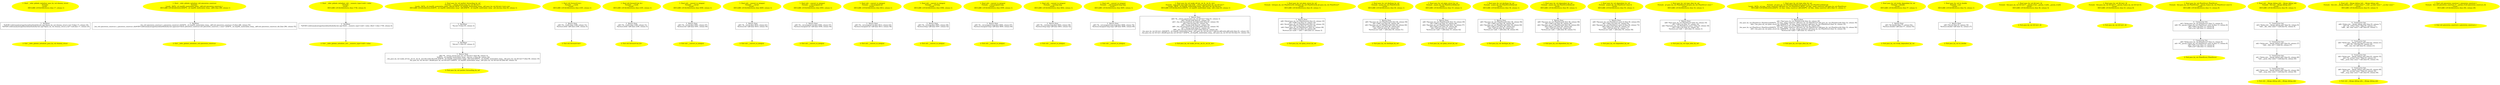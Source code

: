/* @generated */
digraph cfg {
"dummy_struct#__infer_globals_initializer_pass_by_val.24fe54080733cebf362d2b34e691bb44_1" [label="1: Start __infer_globals_initializer_pass_by_val::dummy_struct\nFormals: \nLocals:  \n   DECLARE_LOCALS(&return); [line 17, column 1]\n " color=yellow style=filled]
	

	 "dummy_struct#__infer_globals_initializer_pass_by_val.24fe54080733cebf362d2b34e691bb44_1" -> "dummy_struct#__infer_globals_initializer_pass_by_val.24fe54080733cebf362d2b34e691bb44_3" ;
"dummy_struct#__infer_globals_initializer_pass_by_val.24fe54080733cebf362d2b34e691bb44_2" [label="2: Exit __infer_globals_initializer_pass_by_val::dummy_struct \n  " color=yellow style=filled]
	

"dummy_struct#__infer_globals_initializer_pass_by_val.24fe54080733cebf362d2b34e691bb44_3" [label="3:  DeclStmt \n   *&#GB<codetoanalyze/cpp/shared/methods/byvals.cpp>$pass_by_val::dummy_struct.x:int=0 [line 17, column 25]\n  *&#GB<codetoanalyze/cpp/shared/methods/byvals.cpp>$pass_by_val::dummy_struct.y:int*=null [line 17, column 25]\n " shape="box"]
	

	 "dummy_struct#__infer_globals_initializer_pass_by_val.24fe54080733cebf362d2b34e691bb44_3" -> "dummy_struct#__infer_globals_initializer_pass_by_val.24fe54080733cebf362d2b34e691bb44_2" ;
"piecewise_construct#__infer_globals_initializer_std.a38961a5a6e5f6ecbae901423d9145cf_1" [label="1: Start __infer_globals_initializer_std::piecewise_construct\nFormals: \nLocals:  0$?%__sil_tmpSIL_materialize_temp__n$0:std::piecewise_construct_t \n   DECLARE_LOCALS(&return,&0$?%__sil_tmpSIL_materialize_temp__n$0); [line 296, column 1]\n " color=yellow style=filled]
	

	 "piecewise_construct#__infer_globals_initializer_std.a38961a5a6e5f6ecbae901423d9145cf_1" -> "piecewise_construct#__infer_globals_initializer_std.a38961a5a6e5f6ecbae901423d9145cf_3" ;
"piecewise_construct#__infer_globals_initializer_std.a38961a5a6e5f6ecbae901423d9145cf_2" [label="2: Exit __infer_globals_initializer_std::piecewise_construct \n  " color=yellow style=filled]
	

"piecewise_construct#__infer_globals_initializer_std.a38961a5a6e5f6ecbae901423d9145cf_3" [label="3:  DeclStmt \n   _fun_std::piecewise_construct_t_piecewise_construct_t(&0$?%__sil_tmpSIL_materialize_temp__n$0:std::piecewise_construct_t*) [line 296, column 55]\n  _fun_std::piecewise_construct_t_piecewise_construct_t(&#GB<codetoanalyze/cpp/shared/methods/byvals.cpp|const>$std::piecewise_construct:std::piecewise_construct_t const *,&0$?%__sil_tmpSIL_materialize_temp__n$0:std::piecewise_construct_t&) [line 296, column 55]\n " shape="box"]
	

	 "piecewise_construct#__infer_globals_initializer_std.a38961a5a6e5f6ecbae901423d9145cf_3" -> "piecewise_construct#__infer_globals_initializer_std.a38961a5a6e5f6ecbae901423d9145cf_2" ;
"value#__numeric_type<void>#__infer_globals_initializer_std.47862f77402cf0b9a8f85342f9963960_1" [label="1: Start __infer_globals_initializer_std::__numeric_type<void>::value\nFormals: \nLocals:  \n   DECLARE_LOCALS(&return); [line 1738, column 4]\n " color=yellow style=filled]
	

	 "value#__numeric_type<void>#__infer_globals_initializer_std.47862f77402cf0b9a8f85342f9963960_1" -> "value#__numeric_type<void>#__infer_globals_initializer_std.47862f77402cf0b9a8f85342f9963960_3" ;
"value#__numeric_type<void>#__infer_globals_initializer_std.47862f77402cf0b9a8f85342f9963960_2" [label="2: Exit __infer_globals_initializer_std::__numeric_type<void>::value \n  " color=yellow style=filled]
	

"value#__numeric_type<void>#__infer_globals_initializer_std.47862f77402cf0b9a8f85342f9963960_3" [label="3:  DeclStmt \n   *&#GB<codetoanalyze/cpp/shared/methods/byvals.cpp>$std::__numeric_type<void>::value:_Bool=1 [line 1738, column 4]\n " shape="box"]
	

	 "value#__numeric_type<void>#__infer_globals_initializer_std.47862f77402cf0b9a8f85342f9963960_3" -> "value#__numeric_type<void>#__infer_globals_initializer_std.47862f77402cf0b9a8f85342f9963960_2" ;
"perfect_forwarding_by_ref#pass_by_val#7578991627406493712.47db45acfc842e77ec927aa5a23ec0ee_1" [label="1: Start pass_by_val::perfect_forwarding_by_ref\nFormals:  __return_param:pass_by_val::Id<int>*\nLocals:  0$?%__sil_tmpSIL_materialize_temp__n$2:int 0$?%__sil_tmpSIL_materialize_temp__n$1:pass_by_val::Id<int> b:int a:int \n   DECLARE_LOCALS(&return,&0$?%__sil_tmpSIL_materialize_temp__n$2,&0$?%__sil_tmpSIL_materialize_temp__n$1,&b,&a); [line 64, column 1]\n " color=yellow style=filled]
	

	 "perfect_forwarding_by_ref#pass_by_val#7578991627406493712.47db45acfc842e77ec927aa5a23ec0ee_1" -> "perfect_forwarding_by_ref#pass_by_val#7578991627406493712.47db45acfc842e77ec927aa5a23ec0ee_5" ;
"perfect_forwarding_by_ref#pass_by_val#7578991627406493712.47db45acfc842e77ec927aa5a23ec0ee_2" [label="2: Exit pass_by_val::perfect_forwarding_by_ref \n  " color=yellow style=filled]
	

"perfect_forwarding_by_ref#pass_by_val#7578991627406493712.47db45acfc842e77ec927aa5a23ec0ee_3" [label="3:  Return Stmt \n   n$0=*&__return_param:pass_by_val::Id<int>* [line 66, column 3]\n  *&0$?%__sil_tmpSIL_materialize_temp__n$2:int=2 [line 66, column 29]\n  _fun_pass_by_val::make_id<int,_int_&,_int_&,_int>(&a:int&,&b:int&,&0$?%__sil_tmpSIL_materialize_temp__n$2:int&,&0$?%__sil_tmpSIL_materialize_temp__n$1:pass_by_val::Id<int>*) [line 66, column 10]\n  _fun_pass_by_val::Id<int>_Id(n$0:pass_by_val::Id<int>*,&0$?%__sil_tmpSIL_materialize_temp__n$1:pass_by_val::Id<int>&) [line 66, column 10]\n " shape="box"]
	

	 "perfect_forwarding_by_ref#pass_by_val#7578991627406493712.47db45acfc842e77ec927aa5a23ec0ee_3" -> "perfect_forwarding_by_ref#pass_by_val#7578991627406493712.47db45acfc842e77ec927aa5a23ec0ee_2" ;
"perfect_forwarding_by_ref#pass_by_val#7578991627406493712.47db45acfc842e77ec927aa5a23ec0ee_4" [label="4:  DeclStmt \n   *&b:int=1 [line 65, column 3]\n " shape="box"]
	

	 "perfect_forwarding_by_ref#pass_by_val#7578991627406493712.47db45acfc842e77ec927aa5a23ec0ee_4" -> "perfect_forwarding_by_ref#pass_by_val#7578991627406493712.47db45acfc842e77ec927aa5a23ec0ee_3" ;
"perfect_forwarding_by_ref#pass_by_val#7578991627406493712.47db45acfc842e77ec927aa5a23ec0ee_5" [label="5:  DeclStmt \n   *&a:int=0 [line 65, column 3]\n " shape="box"]
	

	 "perfect_forwarding_by_ref#pass_by_val#7578991627406493712.47db45acfc842e77ec927aa5a23ec0ee_5" -> "perfect_forwarding_by_ref#pass_by_val#7578991627406493712.47db45acfc842e77ec927aa5a23ec0ee_4" ;
"forward<int>#std#5548362574050729124.664bf3a19e8401f31df778b67554bdae_1" [label="1: Start std::forward<int>\nFormals:  __t:int&\nLocals:  \n   DECLARE_LOCALS(&return); [line 2185, column 1]\n " color=yellow style=filled]
	

	 "forward<int>#std#5548362574050729124.664bf3a19e8401f31df778b67554bdae_1" -> "forward<int>#std#5548362574050729124.664bf3a19e8401f31df778b67554bdae_3" ;
"forward<int>#std#5548362574050729124.664bf3a19e8401f31df778b67554bdae_2" [label="2: Exit std::forward<int> \n  " color=yellow style=filled]
	

"forward<int>#std#5548362574050729124.664bf3a19e8401f31df778b67554bdae_3" [label="3:  Return Stmt \n   n$0=*&__t:int& [line 2189, column 31]\n  *&return:int&=n$0 [line 2189, column 5]\n " shape="box"]
	

	 "forward<int>#std#5548362574050729124.664bf3a19e8401f31df778b67554bdae_3" -> "forward<int>#std#5548362574050729124.664bf3a19e8401f31df778b67554bdae_2" ;
"forward<int_&>#std#2714018779968350623.5a6c534312c02b38db42a98e7dfe7983_1" [label="1: Start std::forward<int_&>\nFormals:  __t:int&\nLocals:  \n   DECLARE_LOCALS(&return); [line 2185, column 1]\n " color=yellow style=filled]
	

	 "forward<int_&>#std#2714018779968350623.5a6c534312c02b38db42a98e7dfe7983_1" -> "forward<int_&>#std#2714018779968350623.5a6c534312c02b38db42a98e7dfe7983_3" ;
"forward<int_&>#std#2714018779968350623.5a6c534312c02b38db42a98e7dfe7983_2" [label="2: Exit std::forward<int_&> \n  " color=yellow style=filled]
	

"forward<int_&>#std#2714018779968350623.5a6c534312c02b38db42a98e7dfe7983_3" [label="3:  Return Stmt \n   n$0=*&__t:int& [line 2189, column 31]\n  *&return:int&=n$0 [line 2189, column 5]\n " shape="box"]
	

	 "forward<int_&>#std#2714018779968350623.5a6c534312c02b38db42a98e7dfe7983_3" -> "forward<int_&>#std#2714018779968350623.5a6c534312c02b38db42a98e7dfe7983_2" ;
"__convert_to_integral#std#18203946051870259524.786d56ace7d9e294cffb725c2e0b3002_1" [label="1: Start std::__convert_to_integral\nFormals:  __val:int\nLocals:  \n   DECLARE_LOCALS(&return); [line 4590, column 1]\n " color=yellow style=filled]
	

	 "__convert_to_integral#std#18203946051870259524.786d56ace7d9e294cffb725c2e0b3002_1" -> "__convert_to_integral#std#18203946051870259524.786d56ace7d9e294cffb725c2e0b3002_3" ;
"__convert_to_integral#std#18203946051870259524.786d56ace7d9e294cffb725c2e0b3002_2" [label="2: Exit std::__convert_to_integral \n  " color=yellow style=filled]
	

"__convert_to_integral#std#18203946051870259524.786d56ace7d9e294cffb725c2e0b3002_3" [label="3:  Return Stmt \n   n$0=*&__val:int [line 4591, column 47]\n  *&return:int=n$0 [line 4591, column 40]\n " shape="box"]
	

	 "__convert_to_integral#std#18203946051870259524.786d56ace7d9e294cffb725c2e0b3002_3" -> "__convert_to_integral#std#18203946051870259524.786d56ace7d9e294cffb725c2e0b3002_2" ;
"__convert_to_integral#std#18203944952358631313.9a3242fdeb903dc6e8702bc93bb6ac67_1" [label="1: Start std::__convert_to_integral\nFormals:  __val:int\nLocals:  \n   DECLARE_LOCALS(&return); [line 4609, column 1]\n " color=yellow style=filled]
	

	 "__convert_to_integral#std#18203944952358631313.9a3242fdeb903dc6e8702bc93bb6ac67_1" -> "__convert_to_integral#std#18203944952358631313.9a3242fdeb903dc6e8702bc93bb6ac67_3" ;
"__convert_to_integral#std#18203944952358631313.9a3242fdeb903dc6e8702bc93bb6ac67_2" [label="2: Exit std::__convert_to_integral \n  " color=yellow style=filled]
	

"__convert_to_integral#std#18203944952358631313.9a3242fdeb903dc6e8702bc93bb6ac67_3" [label="3:  Return Stmt \n   n$0=*&__val:int [line 4610, column 61]\n  *&return:int=n$0 [line 4610, column 54]\n " shape="box"]
	

	 "__convert_to_integral#std#18203944952358631313.9a3242fdeb903dc6e8702bc93bb6ac67_3" -> "__convert_to_integral#std#18203944952358631313.9a3242fdeb903dc6e8702bc93bb6ac67_2" ;
"__convert_to_integral#std#18203949350405144157.9f218a91fc3ee0ab3f5a9696bcfafca0_1" [label="1: Start std::__convert_to_integral\nFormals:  __val:unsigned int\nLocals:  \n   DECLARE_LOCALS(&return); [line 4593, column 1]\n " color=yellow style=filled]
	

	 "__convert_to_integral#std#18203949350405144157.9f218a91fc3ee0ab3f5a9696bcfafca0_1" -> "__convert_to_integral#std#18203949350405144157.9f218a91fc3ee0ab3f5a9696bcfafca0_3" ;
"__convert_to_integral#std#18203949350405144157.9f218a91fc3ee0ab3f5a9696bcfafca0_2" [label="2: Exit std::__convert_to_integral \n  " color=yellow style=filled]
	

"__convert_to_integral#std#18203949350405144157.9f218a91fc3ee0ab3f5a9696bcfafca0_3" [label="3:  Return Stmt \n   n$0=*&__val:unsigned int [line 4594, column 57]\n  *&return:unsigned int=n$0 [line 4594, column 50]\n " shape="box"]
	

	 "__convert_to_integral#std#18203949350405144157.9f218a91fc3ee0ab3f5a9696bcfafca0_3" -> "__convert_to_integral#std#18203949350405144157.9f218a91fc3ee0ab3f5a9696bcfafca0_2" ;
"__convert_to_integral#std#18203943852847003102.8f2920b58f70b12797286a40dfc4147a_1" [label="1: Start std::__convert_to_integral\nFormals:  __val:unsigned int\nLocals:  \n   DECLARE_LOCALS(&return); [line 4612, column 1]\n " color=yellow style=filled]
	

	 "__convert_to_integral#std#18203943852847003102.8f2920b58f70b12797286a40dfc4147a_1" -> "__convert_to_integral#std#18203943852847003102.8f2920b58f70b12797286a40dfc4147a_3" ;
"__convert_to_integral#std#18203943852847003102.8f2920b58f70b12797286a40dfc4147a_2" [label="2: Exit std::__convert_to_integral \n  " color=yellow style=filled]
	

"__convert_to_integral#std#18203943852847003102.8f2920b58f70b12797286a40dfc4147a_3" [label="3:  Return Stmt \n   n$0=*&__val:unsigned int [line 4613, column 63]\n  *&return:unsigned int=n$0 [line 4613, column 56]\n " shape="box"]
	

	 "__convert_to_integral#std#18203943852847003102.8f2920b58f70b12797286a40dfc4147a_3" -> "__convert_to_integral#std#18203943852847003102.8f2920b58f70b12797286a40dfc4147a_2" ;
"__convert_to_integral#std#18203942753335374891.29ee25a15ba8a308015d3a4aeb5da775_1" [label="1: Start std::__convert_to_integral\nFormals:  __val:long\nLocals:  \n   DECLARE_LOCALS(&return); [line 4596, column 1]\n " color=yellow style=filled]
	

	 "__convert_to_integral#std#18203942753335374891.29ee25a15ba8a308015d3a4aeb5da775_1" -> "__convert_to_integral#std#18203942753335374891.29ee25a15ba8a308015d3a4aeb5da775_3" ;
"__convert_to_integral#std#18203942753335374891.29ee25a15ba8a308015d3a4aeb5da775_2" [label="2: Exit std::__convert_to_integral \n  " color=yellow style=filled]
	

"__convert_to_integral#std#18203942753335374891.29ee25a15ba8a308015d3a4aeb5da775_3" [label="3:  Return Stmt \n   n$0=*&__val:long [line 4597, column 49]\n  *&return:long=n$0 [line 4597, column 42]\n " shape="box"]
	

	 "__convert_to_integral#std#18203942753335374891.29ee25a15ba8a308015d3a4aeb5da775_3" -> "__convert_to_integral#std#18203942753335374891.29ee25a15ba8a308015d3a4aeb5da775_2" ;
"__convert_to_integral#std#18203941653823746680.91314e051bc6514bf07264f2739b3232_1" [label="1: Start std::__convert_to_integral\nFormals:  __val:unsigned long\nLocals:  \n   DECLARE_LOCALS(&return); [line 4599, column 1]\n " color=yellow style=filled]
	

	 "__convert_to_integral#std#18203941653823746680.91314e051bc6514bf07264f2739b3232_1" -> "__convert_to_integral#std#18203941653823746680.91314e051bc6514bf07264f2739b3232_3" ;
"__convert_to_integral#std#18203941653823746680.91314e051bc6514bf07264f2739b3232_2" [label="2: Exit std::__convert_to_integral \n  " color=yellow style=filled]
	

"__convert_to_integral#std#18203941653823746680.91314e051bc6514bf07264f2739b3232_3" [label="3:  Return Stmt \n   n$0=*&__val:unsigned long [line 4600, column 67]\n  *&return:unsigned long=n$0 [line 4600, column 60]\n " shape="box"]
	

	 "__convert_to_integral#std#18203941653823746680.91314e051bc6514bf07264f2739b3232_3" -> "__convert_to_integral#std#18203941653823746680.91314e051bc6514bf07264f2739b3232_2" ;
"__convert_to_integral#std#18203964743567939111.a71ca871e4c0fed0ecd2c8fe001f34de_1" [label="1: Start std::__convert_to_integral\nFormals:  __val:long long\nLocals:  \n   DECLARE_LOCALS(&return); [line 4602, column 1]\n " color=yellow style=filled]
	

	 "__convert_to_integral#std#18203964743567939111.a71ca871e4c0fed0ecd2c8fe001f34de_1" -> "__convert_to_integral#std#18203964743567939111.a71ca871e4c0fed0ecd2c8fe001f34de_3" ;
"__convert_to_integral#std#18203964743567939111.a71ca871e4c0fed0ecd2c8fe001f34de_2" [label="2: Exit std::__convert_to_integral \n  " color=yellow style=filled]
	

"__convert_to_integral#std#18203964743567939111.a71ca871e4c0fed0ecd2c8fe001f34de_3" [label="3:  Return Stmt \n   n$0=*&__val:long long [line 4603, column 59]\n  *&return:long long=n$0 [line 4603, column 52]\n " shape="box"]
	

	 "__convert_to_integral#std#18203964743567939111.a71ca871e4c0fed0ecd2c8fe001f34de_3" -> "__convert_to_integral#std#18203964743567939111.a71ca871e4c0fed0ecd2c8fe001f34de_2" ;
"__convert_to_integral#std#18203963644056310900.85b99415f2ab9597604bfc9d379da576_1" [label="1: Start std::__convert_to_integral\nFormals:  __val:unsigned long long\nLocals:  \n   DECLARE_LOCALS(&return); [line 4605, column 1]\n " color=yellow style=filled]
	

	 "__convert_to_integral#std#18203963644056310900.85b99415f2ab9597604bfc9d379da576_1" -> "__convert_to_integral#std#18203963644056310900.85b99415f2ab9597604bfc9d379da576_3" ;
"__convert_to_integral#std#18203963644056310900.85b99415f2ab9597604bfc9d379da576_2" [label="2: Exit std::__convert_to_integral \n  " color=yellow style=filled]
	

"__convert_to_integral#std#18203963644056310900.85b99415f2ab9597604bfc9d379da576_3" [label="3:  Return Stmt \n   n$0=*&__val:unsigned long long [line 4606, column 76]\n  *&return:unsigned long long=n$0 [line 4606, column 69]\n " shape="box"]
	

	 "__convert_to_integral#std#18203963644056310900.85b99415f2ab9597604bfc9d379da576_3" -> "__convert_to_integral#std#18203963644056310900.85b99415f2ab9597604bfc9d379da576_2" ;
"make_id<int,_int_&,_int_&,_int>#pass_by_val#6647322778693099135.2f2dd9bec9bb8475abd845248a5b9203_1" [label="1: Start pass_by_val::make_id<int,_int_&,_int_&,_int>\nFormals:  args:int& args:int& args:int& __return_param:pass_by_val::Id<int>*\nLocals:  0$?%__sil_tmpSIL_materialize_temp__n$1:pass_by_val::Id<int> \n   DECLARE_LOCALS(&return,&0$?%__sil_tmpSIL_materialize_temp__n$1); [line 60, column 1]\n " color=yellow style=filled]
	

	 "make_id<int,_int_&,_int_&,_int>#pass_by_val#6647322778693099135.2f2dd9bec9bb8475abd845248a5b9203_1" -> "make_id<int,_int_&,_int_&,_int>#pass_by_val#6647322778693099135.2f2dd9bec9bb8475abd845248a5b9203_3" ;
"make_id<int,_int_&,_int_&,_int>#pass_by_val#6647322778693099135.2f2dd9bec9bb8475abd845248a5b9203_2" [label="2: Exit pass_by_val::make_id<int,_int_&,_int_&,_int> \n  " color=yellow style=filled]
	

"make_id<int,_int_&,_int_&,_int>#pass_by_val#6647322778693099135.2f2dd9bec9bb8475abd845248a5b9203_3" [label="3:  Return Stmt \n   n$0=*&__return_param:pass_by_val::Id<int>* [line 61, column 3]\n  n$2=*&args:int& [line 61, column 35]\n  n$3=_fun_std::forward<int_&>(n$2:int&) [line 61, column 16]\n  n$4=*n$3:int [line 61, column 16]\n  n$5=*&args:int& [line 61, column 35]\n  n$6=_fun_std::forward<int_&>(n$5:int&) [line 61, column 16]\n  n$7=*&args:int& [line 61, column 35]\n  n$8=_fun_std::forward<int>(n$7:int&) [line 61, column 16]\n  _fun_pass_by_val::Id<int>_Id(&0$?%__sil_tmpSIL_materialize_temp__n$1:pass_by_val::Id<int>*,n$4:int,n$6:int&,n$8:int&) [line 61, column 10]\n  _fun_pass_by_val::Id<int>_Id(n$0:pass_by_val::Id<int>*,&0$?%__sil_tmpSIL_materialize_temp__n$1:pass_by_val::Id<int>&) [line 61, column 10]\n " shape="box"]
	

	 "make_id<int,_int_&,_int_&,_int>#pass_by_val#6647322778693099135.2f2dd9bec9bb8475abd845248a5b9203_3" -> "make_id<int,_int_&,_int_&,_int>#pass_by_val#6647322778693099135.2f2dd9bec9bb8475abd845248a5b9203_2" ;
"plain_struct_by_ref#pass_by_val#2657428317109106311.700667e64fd3e54821e50cc02318a193_1" [label="1: Start pass_by_val::plain_struct_by_ref\nFormals:  lref:pass_by_val::PlainStruct& rref:pass_by_val::PlainStruct& ptr:pass_by_val::PlainStruct*\nLocals:  \n   DECLARE_LOCALS(&return); [line 20, column 1]\n " color=yellow style=filled]
	

	 "plain_struct_by_ref#pass_by_val#2657428317109106311.700667e64fd3e54821e50cc02318a193_1" -> "plain_struct_by_ref#pass_by_val#2657428317109106311.700667e64fd3e54821e50cc02318a193_3" ;
"plain_struct_by_ref#pass_by_val#2657428317109106311.700667e64fd3e54821e50cc02318a193_2" [label="2: Exit pass_by_val::plain_struct_by_ref \n  " color=yellow style=filled]
	

"plain_struct_by_ref#pass_by_val#2657428317109106311.700667e64fd3e54821e50cc02318a193_3" [label="3:  Return Stmt \n   n$0=*&lref:pass_by_val::PlainStruct& [line 23, column 10]\n  n$1=*n$0.x:int [line 23, column 10]\n  n$2=*&rref:pass_by_val::PlainStruct& [line 23, column 19]\n  n$3=*n$2.x:int [line 23, column 19]\n  n$4=*&ptr:pass_by_val::PlainStruct* [line 23, column 28]\n  n$5=*n$4.x:int [line 23, column 28]\n  *&return:int=((n$1 + n$3) + n$5) [line 23, column 3]\n " shape="box"]
	

	 "plain_struct_by_ref#pass_by_val#2657428317109106311.700667e64fd3e54821e50cc02318a193_3" -> "plain_struct_by_ref#pass_by_val#2657428317109106311.700667e64fd3e54821e50cc02318a193_2" ;
"decltype_by_ref#pass_by_val#7827598625585178144.8fa35b5b24f764bae803ce1f6e468516_1" [label="1: Start pass_by_val::decltype_by_ref\nFormals:  p:pass_by_val::PlainStruct&\nLocals:  \n   DECLARE_LOCALS(&return); [line 40, column 1]\n " color=yellow style=filled]
	

	 "decltype_by_ref#pass_by_val#7827598625585178144.8fa35b5b24f764bae803ce1f6e468516_1" -> "decltype_by_ref#pass_by_val#7827598625585178144.8fa35b5b24f764bae803ce1f6e468516_3" ;
"decltype_by_ref#pass_by_val#7827598625585178144.8fa35b5b24f764bae803ce1f6e468516_2" [label="2: Exit pass_by_val::decltype_by_ref \n  " color=yellow style=filled]
	

"decltype_by_ref#pass_by_val#7827598625585178144.8fa35b5b24f764bae803ce1f6e468516_3" [label="3:  Return Stmt \n   n$0=*&p:pass_by_val::PlainStruct& [line 40, column 58]\n  n$1=*n$0.x:int [line 40, column 58]\n  n$2=*&p:pass_by_val::PlainStruct& [line 40, column 66]\n  n$3=*n$2.y:int* [line 40, column 65]\n  n$4=*n$3:int [line 40, column 64]\n  *&return:int=(n$1 + n$4) [line 40, column 51]\n " shape="box"]
	

	 "decltype_by_ref#pass_by_val#7827598625585178144.8fa35b5b24f764bae803ce1f6e468516_3" -> "decltype_by_ref#pass_by_val#7827598625585178144.8fa35b5b24f764bae803ce1f6e468516_2" ;
"plain_struct_by_val#pass_by_val#7415219466606029544.eb0e0bdde375e8d1716470ec792b2450_1" [label="1: Start pass_by_val::plain_struct_by_val\nFormals:  p:pass_by_val::PlainStruct&(byval)\nLocals:  \n   DECLARE_LOCALS(&return); [line 19, column 1]\n " color=yellow style=filled]
	

	 "plain_struct_by_val#pass_by_val#7415219466606029544.eb0e0bdde375e8d1716470ec792b2450_1" -> "plain_struct_by_val#pass_by_val#7415219466606029544.eb0e0bdde375e8d1716470ec792b2450_3" ;
"plain_struct_by_val#pass_by_val#7415219466606029544.eb0e0bdde375e8d1716470ec792b2450_2" [label="2: Exit pass_by_val::plain_struct_by_val \n  " color=yellow style=filled]
	

"plain_struct_by_val#pass_by_val#7415219466606029544.eb0e0bdde375e8d1716470ec792b2450_3" [label="3:  Return Stmt \n   n$0=*&p:pass_by_val::PlainStruct& [line 19, column 49]\n  n$1=*n$0.x:int [line 19, column 49]\n  n$2=*&p:pass_by_val::PlainStruct& [line 19, column 57]\n  n$3=*n$2.y:int* [line 19, column 56]\n  n$4=*n$3:int [line 19, column 55]\n  *&return:int=(n$1 + n$4) [line 19, column 42]\n " shape="box"]
	

	 "plain_struct_by_val#pass_by_val#7415219466606029544.eb0e0bdde375e8d1716470ec792b2450_3" -> "plain_struct_by_val#pass_by_val#7415219466606029544.eb0e0bdde375e8d1716470ec792b2450_2" ;
"decltype_by_val#pass_by_val#14279156289723785232.72f90cb8cd80d6281316dd4fe0c3453c_1" [label="1: Start pass_by_val::decltype_by_val\nFormals:  p:pass_by_val::PlainStruct&(byval)\nLocals:  \n   DECLARE_LOCALS(&return); [line 38, column 1]\n " color=yellow style=filled]
	

	 "decltype_by_val#pass_by_val#14279156289723785232.72f90cb8cd80d6281316dd4fe0c3453c_1" -> "decltype_by_val#pass_by_val#14279156289723785232.72f90cb8cd80d6281316dd4fe0c3453c_3" ;
"decltype_by_val#pass_by_val#14279156289723785232.72f90cb8cd80d6281316dd4fe0c3453c_2" [label="2: Exit pass_by_val::decltype_by_val \n  " color=yellow style=filled]
	

"decltype_by_val#pass_by_val#14279156289723785232.72f90cb8cd80d6281316dd4fe0c3453c_3" [label="3:  Return Stmt \n   n$0=*&p:pass_by_val::PlainStruct& [line 38, column 56]\n  n$1=*n$0.x:int [line 38, column 56]\n  n$2=*&p:pass_by_val::PlainStruct& [line 38, column 64]\n  n$3=*n$2.y:int* [line 38, column 63]\n  n$4=*n$3:int [line 38, column 62]\n  *&return:int=(n$1 + n$4) [line 38, column 49]\n " shape="box"]
	

	 "decltype_by_val#pass_by_val#14279156289723785232.72f90cb8cd80d6281316dd4fe0c3453c_3" -> "decltype_by_val#pass_by_val#14279156289723785232.72f90cb8cd80d6281316dd4fe0c3453c_2" ;
"dependent_by_val#pass_by_val#16173371529174507122.c006229ea6b255a1298dc7d547bac014_1" [label="1: Start pass_by_val::dependent_by_val\nFormals:  p:pass_by_val::PlainStruct&(byval)\nLocals:  \n   DECLARE_LOCALS(&return); [line 49, column 1]\n " color=yellow style=filled]
	

	 "dependent_by_val#pass_by_val#16173371529174507122.c006229ea6b255a1298dc7d547bac014_1" -> "dependent_by_val#pass_by_val#16173371529174507122.c006229ea6b255a1298dc7d547bac014_3" ;
"dependent_by_val#pass_by_val#16173371529174507122.c006229ea6b255a1298dc7d547bac014_2" [label="2: Exit pass_by_val::dependent_by_val \n  " color=yellow style=filled]
	

"dependent_by_val#pass_by_val#16173371529174507122.c006229ea6b255a1298dc7d547bac014_3" [label="3:  Return Stmt \n   n$0=*&p:pass_by_val::PlainStruct& [line 49, column 58]\n  n$1=*n$0.x:int [line 49, column 58]\n  n$2=*&p:pass_by_val::PlainStruct& [line 49, column 66]\n  n$3=*n$2.y:int* [line 49, column 65]\n  n$4=*n$3:int [line 49, column 64]\n  *&return:int=(n$1 + n$4) [line 49, column 51]\n " shape="box"]
	

	 "dependent_by_val#pass_by_val#16173371529174507122.c006229ea6b255a1298dc7d547bac014_3" -> "dependent_by_val#pass_by_val#16173371529174507122.c006229ea6b255a1298dc7d547bac014_2" ;
"dependent_by_ref#pass_by_val#15143379324942623593.5ccf1ab5c879a0bcfec55b566c6a60db_1" [label="1: Start pass_by_val::dependent_by_ref\nFormals:  p:pass_by_val::PlainStruct const &\nLocals:  \n   DECLARE_LOCALS(&return); [line 50, column 1]\n " color=yellow style=filled]
	

	 "dependent_by_ref#pass_by_val#15143379324942623593.5ccf1ab5c879a0bcfec55b566c6a60db_1" -> "dependent_by_ref#pass_by_val#15143379324942623593.5ccf1ab5c879a0bcfec55b566c6a60db_3" ;
"dependent_by_ref#pass_by_val#15143379324942623593.5ccf1ab5c879a0bcfec55b566c6a60db_2" [label="2: Exit pass_by_val::dependent_by_ref \n  " color=yellow style=filled]
	

"dependent_by_ref#pass_by_val#15143379324942623593.5ccf1ab5c879a0bcfec55b566c6a60db_3" [label="3:  Return Stmt \n   n$0=*&p:pass_by_val::PlainStruct const & [line 50, column 65]\n  n$1=*n$0.x:int [line 50, column 65]\n  n$2=*&p:pass_by_val::PlainStruct const & [line 50, column 73]\n  n$3=*n$2.y:int* [line 50, column 72]\n  n$4=*n$3:int [line 50, column 71]\n  *&return:int=(n$1 + n$4) [line 50, column 58]\n " shape="box"]
	

	 "dependent_by_ref#pass_by_val#15143379324942623593.5ccf1ab5c879a0bcfec55b566c6a60db_3" -> "dependent_by_ref#pass_by_val#15143379324942623593.5ccf1ab5c879a0bcfec55b566c6a60db_2" ;
"type_alias_by_ref#pass_by_val#1261506501219871814.f656e449ac4cf31b24b37d7b81156083_1" [label="1: Start pass_by_val::type_alias_by_ref\nFormals:  p1:pass_by_val::PlainStruct* p2:pass_by_val::PlainStruct const *\nLocals:  \n   DECLARE_LOCALS(&return); [line 34, column 1]\n " color=yellow style=filled]
	

	 "type_alias_by_ref#pass_by_val#1261506501219871814.f656e449ac4cf31b24b37d7b81156083_1" -> "type_alias_by_ref#pass_by_val#1261506501219871814.f656e449ac4cf31b24b37d7b81156083_3" ;
"type_alias_by_ref#pass_by_val#1261506501219871814.f656e449ac4cf31b24b37d7b81156083_2" [label="2: Exit pass_by_val::type_alias_by_ref \n  " color=yellow style=filled]
	

"type_alias_by_ref#pass_by_val#1261506501219871814.f656e449ac4cf31b24b37d7b81156083_3" [label="3:  Return Stmt \n   n$0=*&p1:pass_by_val::PlainStruct* [line 35, column 10]\n  n$1=*n$0.x:int [line 35, column 10]\n  n$2=*&p2:pass_by_val::PlainStruct const * [line 35, column 18]\n  n$3=*n$2.x:int [line 35, column 18]\n  *&return:int=(n$1 + n$3) [line 35, column 3]\n " shape="box"]
	

	 "type_alias_by_ref#pass_by_val#1261506501219871814.f656e449ac4cf31b24b37d7b81156083_3" -> "type_alias_by_ref#pass_by_val#1261506501219871814.f656e449ac4cf31b24b37d7b81156083_2" ;
"type_alias_by_val#pass_by_val#9273827923998572097.425db1bd7e6b48116fa99ed40b0b6415_1" [label="1: Start pass_by_val::type_alias_by_val\nFormals:  p1:pass_by_val::PlainStruct&(byval) p2:pass_by_val::PlainStruct&(byval)\nLocals:  0$?%__sil_tmp__temp_construct_n$0:pass_by_val::PlainStruct 0$?%__sil_tmp__temp_construct_n$3:pass_by_val::PlainStruct \n   DECLARE_LOCALS(&return,&0$?%__sil_tmp__temp_construct_n$0,&0$?%__sil_tmp__temp_construct_n$3); [line 31, column 1]\n " color=yellow style=filled]
	

	 "type_alias_by_val#pass_by_val#9273827923998572097.425db1bd7e6b48116fa99ed40b0b6415_1" -> "type_alias_by_val#pass_by_val#9273827923998572097.425db1bd7e6b48116fa99ed40b0b6415_3" ;
"type_alias_by_val#pass_by_val#9273827923998572097.425db1bd7e6b48116fa99ed40b0b6415_2" [label="2: Exit pass_by_val::type_alias_by_val \n  " color=yellow style=filled]
	

"type_alias_by_val#pass_by_val#9273827923998572097.425db1bd7e6b48116fa99ed40b0b6415_3" [label="3:  Return Stmt \n   n$1=*&p1:pass_by_val::PlainStruct& [line 32, column 30]\n  _fun_pass_by_val::PlainStruct_PlainStruct(&0$?%__sil_tmp__temp_construct_n$0:pass_by_val::PlainStruct*,n$1:pass_by_val::PlainStruct&) [line 32, column 30]\n  n$2=_fun_pass_by_val::plain_struct_by_val(&0$?%__sil_tmp__temp_construct_n$0:pass_by_val::PlainStruct) [line 32, column 10]\n  n$4=*&p2:pass_by_val::PlainStruct& [line 32, column 56]\n  _fun_pass_by_val::PlainStruct_PlainStruct(&0$?%__sil_tmp__temp_construct_n$3:pass_by_val::PlainStruct*,n$4:pass_by_val::PlainStruct&) [line 32, column 56]\n  n$5=_fun_pass_by_val::plain_struct_by_val(&0$?%__sil_tmp__temp_construct_n$3:pass_by_val::PlainStruct) [line 32, column 36]\n  *&return:int=(n$2 + n$5) [line 32, column 3]\n " shape="box"]
	

	 "type_alias_by_val#pass_by_val#9273827923998572097.425db1bd7e6b48116fa99ed40b0b6415_3" -> "type_alias_by_val#pass_by_val#9273827923998572097.425db1bd7e6b48116fa99ed40b0b6415_2" ;
"tricky_dependent_by_val#pass_by_val#11704838728234311959.2c9738321ba9545daa75926f2565403e_1" [label="1: Start pass_by_val::tricky_dependent_by_val\nFormals:  t:double\nLocals:  \n   DECLARE_LOCALS(&return); [line 57, column 1]\n " color=yellow style=filled]
	

	 "tricky_dependent_by_val#pass_by_val#11704838728234311959.2c9738321ba9545daa75926f2565403e_1" -> "tricky_dependent_by_val#pass_by_val#11704838728234311959.2c9738321ba9545daa75926f2565403e_3" ;
"tricky_dependent_by_val#pass_by_val#11704838728234311959.2c9738321ba9545daa75926f2565403e_2" [label="2: Exit pass_by_val::tricky_dependent_by_val \n  " color=yellow style=filled]
	

"tricky_dependent_by_val#pass_by_val#11704838728234311959.2c9738321ba9545daa75926f2565403e_3" [label="3:  Return Stmt \n   n$0=*&t:double [line 57, column 62]\n  *&return:double=n$0 [line 57, column 55]\n " shape="box"]
	

	 "tricky_dependent_by_val#pass_by_val#11704838728234311959.2c9738321ba9545daa75926f2565403e_3" -> "tricky_dependent_by_val#pass_by_val#11704838728234311959.2c9738321ba9545daa75926f2565403e_2" ;
"to_double#pass_by_val#15152319343034292227.aa9254ca74e20265f2daa2c4c321444a_1" [label="1: Start pass_by_val::to_double\nFormals:  x:int\nLocals:  \n   DECLARE_LOCALS(&return); [line 52, column 1]\n " color=yellow style=filled]
	

	 "to_double#pass_by_val#15152319343034292227.aa9254ca74e20265f2daa2c4c321444a_1" -> "to_double#pass_by_val#15152319343034292227.aa9254ca74e20265f2daa2c4c321444a_3" ;
"to_double#pass_by_val#15152319343034292227.aa9254ca74e20265f2daa2c4c321444a_2" [label="2: Exit pass_by_val::to_double \n  " color=yellow style=filled]
	

"to_double#pass_by_val#15152319343034292227.aa9254ca74e20265f2daa2c4c321444a_3" [label="3:  Return Stmt \n   n$0=*&x:int [line 52, column 34]\n  *&return:double=n$0 [line 52, column 27]\n " shape="box"]
	

	 "to_double#pass_by_val#15152319343034292227.aa9254ca74e20265f2daa2c4c321444a_3" -> "to_double#pass_by_val#15152319343034292227.aa9254ca74e20265f2daa2c4c321444a_2" ;
"Id#Id<int>#pass_by_val#{3384099991783983184}.e286af060b6cead08a43f9654ad715c7_1" [label="1: Start pass_by_val::Id<int>_Id\nFormals:  this:pass_by_val::Id<int>* __param_0:int __param_1:int& __param_2:int&\nLocals:  \n   DECLARE_LOCALS(&return); [line 46, column 3]\n " color=yellow style=filled]
	

	 "Id#Id<int>#pass_by_val#{3384099991783983184}.e286af060b6cead08a43f9654ad715c7_1" -> "Id#Id<int>#pass_by_val#{3384099991783983184}.e286af060b6cead08a43f9654ad715c7_2" ;
"Id#Id<int>#pass_by_val#{3384099991783983184}.e286af060b6cead08a43f9654ad715c7_2" [label="2: Exit pass_by_val::Id<int>_Id \n  " color=yellow style=filled]
	

"Id#Id<int>#pass_by_val#{7679130497746934716|constexpr}.ec7ae8f1f59ff02018973f2770719ebf_1" [label="1: Start pass_by_val::Id<int>_Id\nFormals:  this:pass_by_val::Id<int>* __param_0:pass_by_val::Id<int>&\nLocals:  \n   DECLARE_LOCALS(&return); [line 43, column 8]\n " color=yellow style=filled]
	

	 "Id#Id<int>#pass_by_val#{7679130497746934716|constexpr}.ec7ae8f1f59ff02018973f2770719ebf_1" -> "Id#Id<int>#pass_by_val#{7679130497746934716|constexpr}.ec7ae8f1f59ff02018973f2770719ebf_2" ;
"Id#Id<int>#pass_by_val#{7679130497746934716|constexpr}.ec7ae8f1f59ff02018973f2770719ebf_2" [label="2: Exit pass_by_val::Id<int>_Id \n  " color=yellow style=filled]
	

"PlainStruct#PlainStruct#pass_by_val#{2553093086388184854|constexpr}.e295b1e7e1c5b638011ce60f4cd77a28_1" [label="1: Start pass_by_val::PlainStruct_PlainStruct\nFormals:  this:pass_by_val::PlainStruct* __param_0:pass_by_val::PlainStruct const &\nLocals:  \n   DECLARE_LOCALS(&return); [line 13, column 8]\n " color=yellow style=filled]
	

	 "PlainStruct#PlainStruct#pass_by_val#{2553093086388184854|constexpr}.e295b1e7e1c5b638011ce60f4cd77a28_1" -> "PlainStruct#PlainStruct#pass_by_val#{2553093086388184854|constexpr}.e295b1e7e1c5b638011ce60f4cd77a28_4" ;
"PlainStruct#PlainStruct#pass_by_val#{2553093086388184854|constexpr}.e295b1e7e1c5b638011ce60f4cd77a28_2" [label="2: Exit pass_by_val::PlainStruct_PlainStruct \n  " color=yellow style=filled]
	

"PlainStruct#PlainStruct#pass_by_val#{2553093086388184854|constexpr}.e295b1e7e1c5b638011ce60f4cd77a28_3" [label="3:  Constructor Init \n   n$0=*&this:pass_by_val::PlainStruct* [line 13, column 8]\n  n$1=*&__param_0:pass_by_val::PlainStruct const & [line 13, column 8]\n  n$2=*n$1.y:int* [line 13, column 8]\n  *n$0.y:int*=n$2 [line 13, column 8]\n " shape="box"]
	

	 "PlainStruct#PlainStruct#pass_by_val#{2553093086388184854|constexpr}.e295b1e7e1c5b638011ce60f4cd77a28_3" -> "PlainStruct#PlainStruct#pass_by_val#{2553093086388184854|constexpr}.e295b1e7e1c5b638011ce60f4cd77a28_2" ;
"PlainStruct#PlainStruct#pass_by_val#{2553093086388184854|constexpr}.e295b1e7e1c5b638011ce60f4cd77a28_4" [label="4:  Constructor Init \n   n$3=*&this:pass_by_val::PlainStruct* [line 13, column 8]\n  n$4=*&__param_0:pass_by_val::PlainStruct const & [line 13, column 8]\n  n$5=*n$4.x:int [line 13, column 8]\n  *n$3.x:int=n$5 [line 13, column 8]\n " shape="box"]
	

	 "PlainStruct#PlainStruct#pass_by_val#{2553093086388184854|constexpr}.e295b1e7e1c5b638011ce60f4cd77a28_4" -> "PlainStruct#PlainStruct#pass_by_val#{2553093086388184854|constexpr}.e295b1e7e1c5b638011ce60f4cd77a28_3" ;
"__libcpp_debug_info#__libcpp_debug_info#std#{18246572089206113855|constexpr}.fd9011b14d3ab2edb72213ed316b618d_1" [label="1: Start std::__libcpp_debug_info___libcpp_debug_info\nFormals:  this:std::__libcpp_debug_info*\nLocals:  \n   DECLARE_LOCALS(&return); [line 60, column 3]\n " color=yellow style=filled]
	

	 "__libcpp_debug_info#__libcpp_debug_info#std#{18246572089206113855|constexpr}.fd9011b14d3ab2edb72213ed316b618d_1" -> "__libcpp_debug_info#__libcpp_debug_info#std#{18246572089206113855|constexpr}.fd9011b14d3ab2edb72213ed316b618d_6" ;
"__libcpp_debug_info#__libcpp_debug_info#std#{18246572089206113855|constexpr}.fd9011b14d3ab2edb72213ed316b618d_2" [label="2: Exit std::__libcpp_debug_info___libcpp_debug_info \n  " color=yellow style=filled]
	

"__libcpp_debug_info#__libcpp_debug_info#std#{18246572089206113855|constexpr}.fd9011b14d3ab2edb72213ed316b618d_3" [label="3:  Constructor Init \n   n$0=*&this:std::__libcpp_debug_info* [line 62, column 58]\n  *n$0.__msg_:char const *=null [line 62, column 58]\n " shape="box"]
	

	 "__libcpp_debug_info#__libcpp_debug_info#std#{18246572089206113855|constexpr}.fd9011b14d3ab2edb72213ed316b618d_3" -> "__libcpp_debug_info#__libcpp_debug_info#std#{18246572089206113855|constexpr}.fd9011b14d3ab2edb72213ed316b618d_2" ;
"__libcpp_debug_info#__libcpp_debug_info#std#{18246572089206113855|constexpr}.fd9011b14d3ab2edb72213ed316b618d_4" [label="4:  Constructor Init \n   n$1=*&this:std::__libcpp_debug_info* [line 62, column 40]\n  *n$1.__pred_:char const *=null [line 62, column 40]\n " shape="box"]
	

	 "__libcpp_debug_info#__libcpp_debug_info#std#{18246572089206113855|constexpr}.fd9011b14d3ab2edb72213ed316b618d_4" -> "__libcpp_debug_info#__libcpp_debug_info#std#{18246572089206113855|constexpr}.fd9011b14d3ab2edb72213ed316b618d_3" ;
"__libcpp_debug_info#__libcpp_debug_info#std#{18246572089206113855|constexpr}.fd9011b14d3ab2edb72213ed316b618d_5" [label="5:  Constructor Init \n   n$2=*&this:std::__libcpp_debug_info* [line 62, column 27]\n  *n$2.__line_:int=-1 [line 62, column 27]\n " shape="box"]
	

	 "__libcpp_debug_info#__libcpp_debug_info#std#{18246572089206113855|constexpr}.fd9011b14d3ab2edb72213ed316b618d_5" -> "__libcpp_debug_info#__libcpp_debug_info#std#{18246572089206113855|constexpr}.fd9011b14d3ab2edb72213ed316b618d_4" ;
"__libcpp_debug_info#__libcpp_debug_info#std#{18246572089206113855|constexpr}.fd9011b14d3ab2edb72213ed316b618d_6" [label="6:  Constructor Init \n   n$3=*&this:std::__libcpp_debug_info* [line 62, column 9]\n  *n$3.__file_:char const *=null [line 62, column 9]\n " shape="box"]
	

	 "__libcpp_debug_info#__libcpp_debug_info#std#{18246572089206113855|constexpr}.fd9011b14d3ab2edb72213ed316b618d_6" -> "__libcpp_debug_info#__libcpp_debug_info#std#{18246572089206113855|constexpr}.fd9011b14d3ab2edb72213ed316b618d_5" ;
"__libcpp_debug_info#__libcpp_debug_info#std#{3815799194266645070|constexpr}.ec3a927eb76c2c43593f28c012f0756c_1" [label="1: Start std::__libcpp_debug_info___libcpp_debug_info\nFormals:  this:std::__libcpp_debug_info* __f:char const * __l:int __p:char const * __m:char const *\nLocals:  \n   DECLARE_LOCALS(&return); [line 63, column 3]\n " color=yellow style=filled]
	

	 "__libcpp_debug_info#__libcpp_debug_info#std#{3815799194266645070|constexpr}.ec3a927eb76c2c43593f28c012f0756c_1" -> "__libcpp_debug_info#__libcpp_debug_info#std#{3815799194266645070|constexpr}.ec3a927eb76c2c43593f28c012f0756c_6" ;
"__libcpp_debug_info#__libcpp_debug_info#std#{3815799194266645070|constexpr}.ec3a927eb76c2c43593f28c012f0756c_2" [label="2: Exit std::__libcpp_debug_info___libcpp_debug_info \n  " color=yellow style=filled]
	

"__libcpp_debug_info#__libcpp_debug_info#std#{3815799194266645070|constexpr}.ec3a927eb76c2c43593f28c012f0756c_3" [label="3:  Constructor Init \n   n$0=*&this:std::__libcpp_debug_info* [line 65, column 49]\n  n$1=*&__m:char const * [line 65, column 56]\n  *n$0.__msg_:char const *=n$1 [line 65, column 49]\n " shape="box"]
	

	 "__libcpp_debug_info#__libcpp_debug_info#std#{3815799194266645070|constexpr}.ec3a927eb76c2c43593f28c012f0756c_3" -> "__libcpp_debug_info#__libcpp_debug_info#std#{3815799194266645070|constexpr}.ec3a927eb76c2c43593f28c012f0756c_2" ;
"__libcpp_debug_info#__libcpp_debug_info#std#{3815799194266645070|constexpr}.ec3a927eb76c2c43593f28c012f0756c_4" [label="4:  Constructor Init \n   n$2=*&this:std::__libcpp_debug_info* [line 65, column 35]\n  n$3=*&__p:char const * [line 65, column 43]\n  *n$2.__pred_:char const *=n$3 [line 65, column 35]\n " shape="box"]
	

	 "__libcpp_debug_info#__libcpp_debug_info#std#{3815799194266645070|constexpr}.ec3a927eb76c2c43593f28c012f0756c_4" -> "__libcpp_debug_info#__libcpp_debug_info#std#{3815799194266645070|constexpr}.ec3a927eb76c2c43593f28c012f0756c_3" ;
"__libcpp_debug_info#__libcpp_debug_info#std#{3815799194266645070|constexpr}.ec3a927eb76c2c43593f28c012f0756c_5" [label="5:  Constructor Init \n   n$4=*&this:std::__libcpp_debug_info* [line 65, column 21]\n  n$5=*&__l:int [line 65, column 29]\n  *n$4.__line_:int=n$5 [line 65, column 21]\n " shape="box"]
	

	 "__libcpp_debug_info#__libcpp_debug_info#std#{3815799194266645070|constexpr}.ec3a927eb76c2c43593f28c012f0756c_5" -> "__libcpp_debug_info#__libcpp_debug_info#std#{3815799194266645070|constexpr}.ec3a927eb76c2c43593f28c012f0756c_4" ;
"__libcpp_debug_info#__libcpp_debug_info#std#{3815799194266645070|constexpr}.ec3a927eb76c2c43593f28c012f0756c_6" [label="6:  Constructor Init \n   n$6=*&this:std::__libcpp_debug_info* [line 65, column 7]\n  n$7=*&__f:char const * [line 65, column 15]\n  *n$6.__file_:char const *=n$7 [line 65, column 7]\n " shape="box"]
	

	 "__libcpp_debug_info#__libcpp_debug_info#std#{3815799194266645070|constexpr}.ec3a927eb76c2c43593f28c012f0756c_6" -> "__libcpp_debug_info#__libcpp_debug_info#std#{3815799194266645070|constexpr}.ec3a927eb76c2c43593f28c012f0756c_5" ;
"piecewise_construct_t#piecewise_construct_t#std#{17358076369527506903|constexpr}.eb35b80e50c40a44a47b01aa6cf939e5_1" [label="1: Start std::piecewise_construct_t_piecewise_construct_t\nFormals:  this:std::piecewise_construct_t* __param_0:std::piecewise_construct_t&\nLocals:  \n   DECLARE_LOCALS(&return); [line 292, column 29]\n " color=yellow style=filled]
	

	 "piecewise_construct_t#piecewise_construct_t#std#{17358076369527506903|constexpr}.eb35b80e50c40a44a47b01aa6cf939e5_1" -> "piecewise_construct_t#piecewise_construct_t#std#{17358076369527506903|constexpr}.eb35b80e50c40a44a47b01aa6cf939e5_2" ;
"piecewise_construct_t#piecewise_construct_t#std#{17358076369527506903|constexpr}.eb35b80e50c40a44a47b01aa6cf939e5_2" [label="2: Exit std::piecewise_construct_t_piecewise_construct_t \n  " color=yellow style=filled]
	

}
